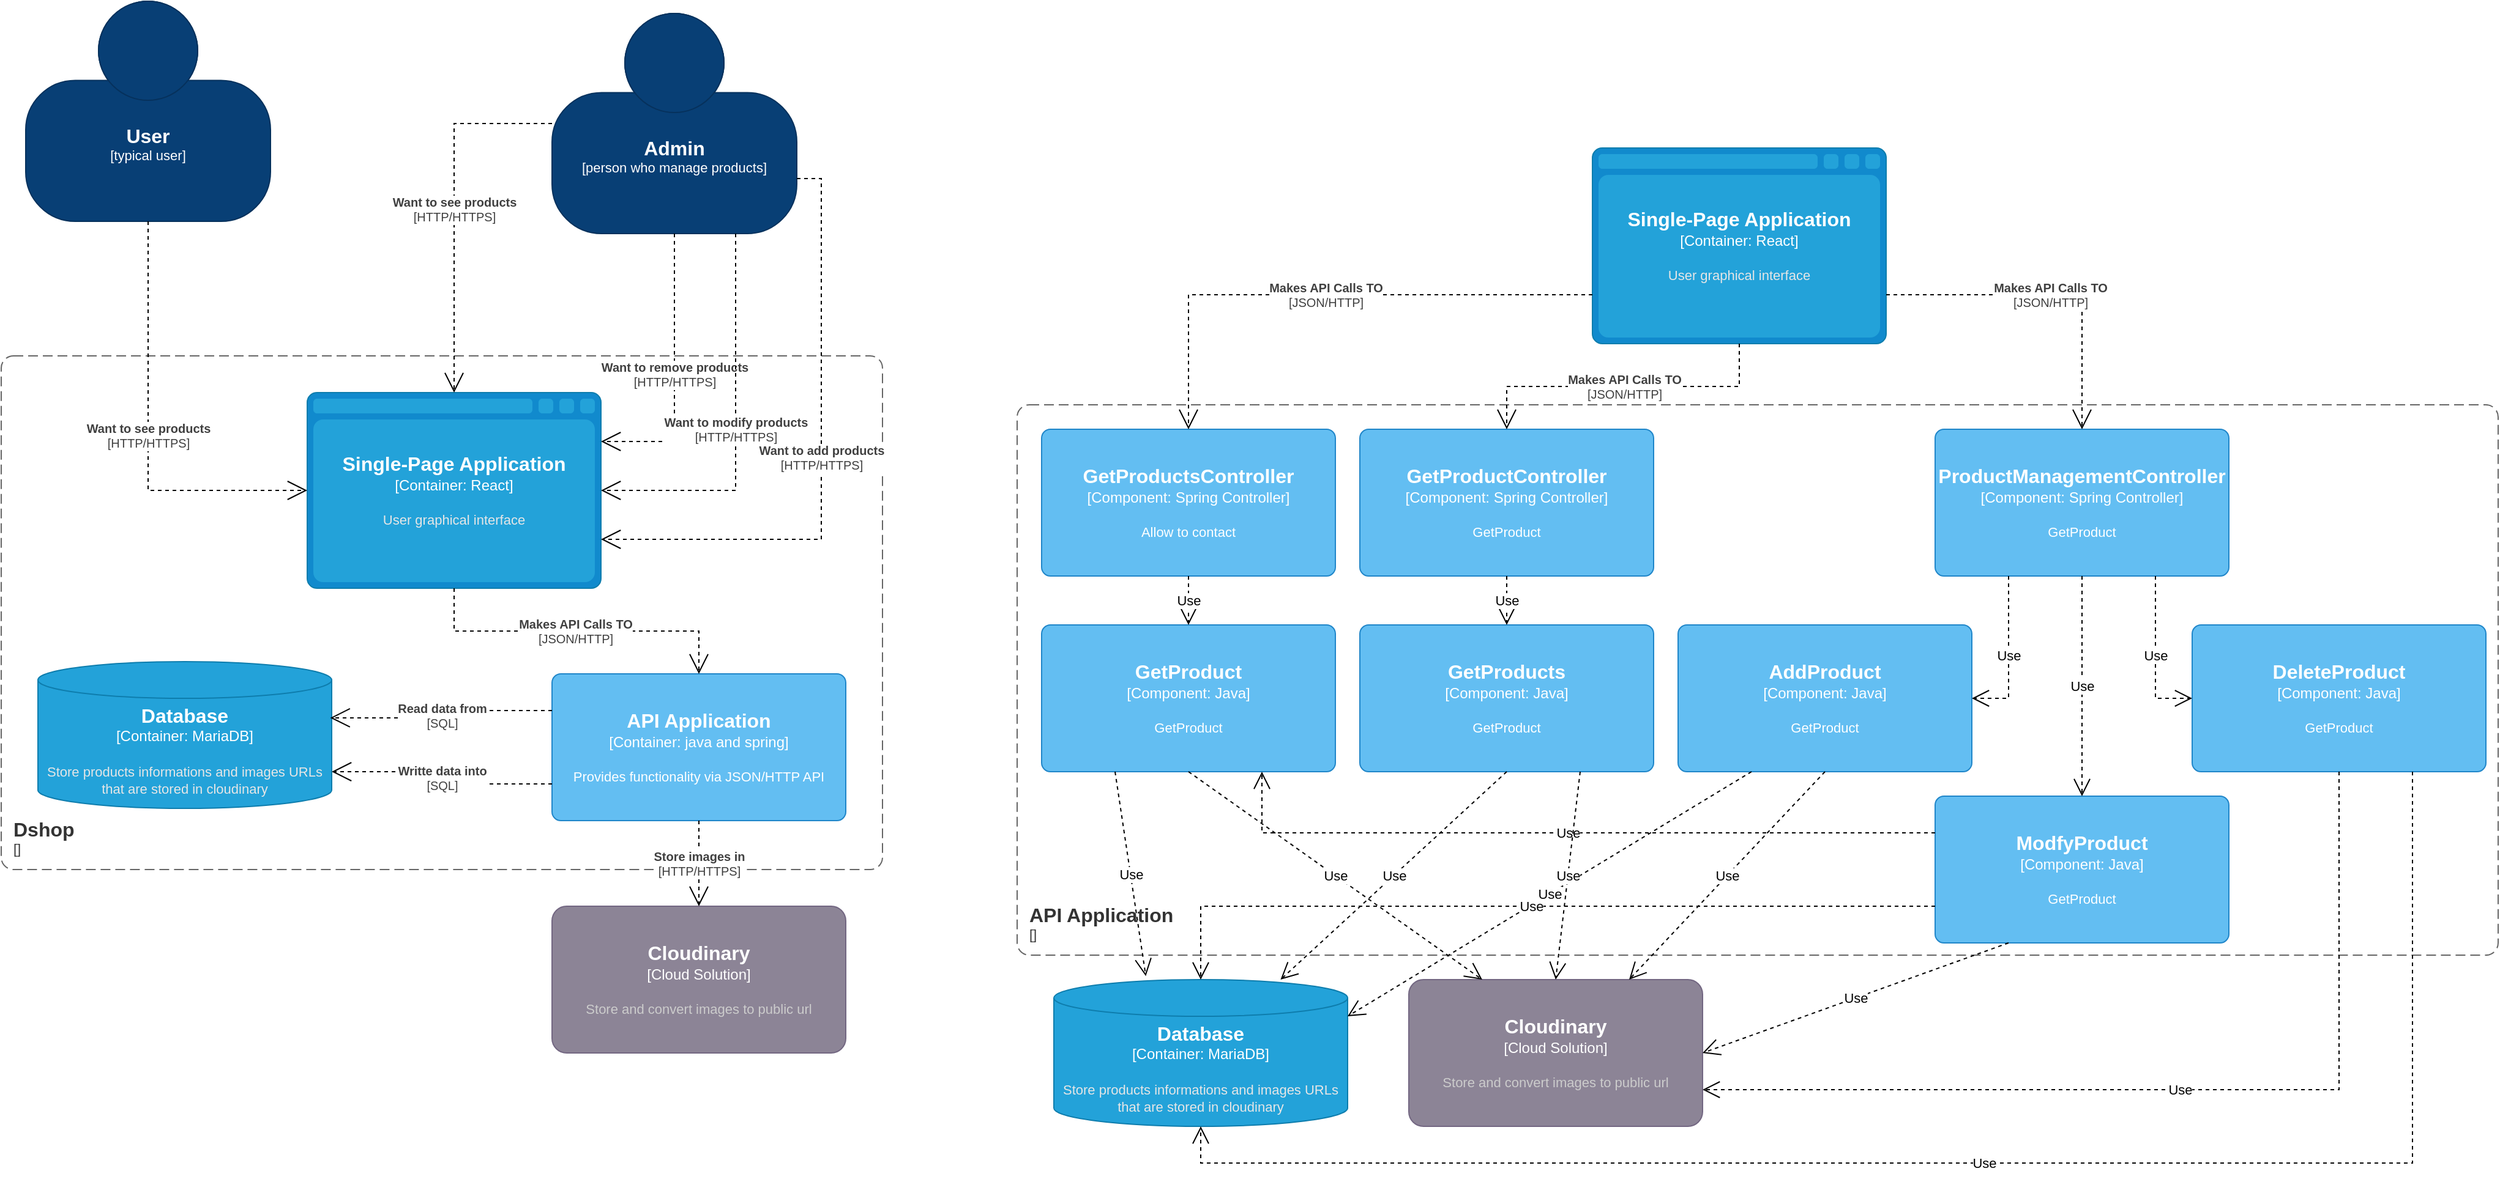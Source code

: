 <mxfile version="22.1.11" type="device">
  <diagram name="Page-1" id="a4iMToXl9gIZ2pb7QJG0">
    <mxGraphModel dx="2160" dy="1155" grid="1" gridSize="10" guides="1" tooltips="1" connect="1" arrows="1" fold="1" page="1" pageScale="1" pageWidth="850" pageHeight="1100" math="0" shadow="0">
      <root>
        <mxCell id="0" />
        <mxCell id="1" parent="0" />
        <object placeholders="1" c4Name="User" c4Type="typical user" c4Description="" label="&lt;font style=&quot;font-size: 16px&quot;&gt;&lt;b&gt;%c4Name%&lt;/b&gt;&lt;/font&gt;&lt;div&gt;[%c4Type%]&lt;/div&gt;&lt;br&gt;&lt;div&gt;&lt;font style=&quot;font-size: 11px&quot;&gt;&lt;font color=&quot;#cccccc&quot;&gt;%c4Description%&lt;/font&gt;&lt;/div&gt;" id="WHJBulGfW9TFrWpFWRWp-1">
          <mxCell style="html=1;fontSize=11;dashed=0;whiteSpace=wrap;fillColor=#083F75;strokeColor=#06315C;fontColor=#ffffff;shape=mxgraph.c4.person2;align=center;metaEdit=1;points=[[0.5,0,0],[1,0.5,0],[1,0.75,0],[0.75,1,0],[0.5,1,0],[0.25,1,0],[0,0.75,0],[0,0.5,0]];resizable=0;" parent="1" vertex="1">
            <mxGeometry x="50" y="20" width="200" height="180" as="geometry" />
          </mxCell>
        </object>
        <object placeholders="1" c4Name="Admin" c4Type="person who manage products" c4Description="" label="&lt;font style=&quot;font-size: 16px&quot;&gt;&lt;b&gt;%c4Name%&lt;/b&gt;&lt;/font&gt;&lt;div&gt;[%c4Type%]&lt;/div&gt;&lt;br&gt;&lt;div&gt;&lt;font style=&quot;font-size: 11px&quot;&gt;&lt;font color=&quot;#cccccc&quot;&gt;%c4Description%&lt;/font&gt;&lt;/div&gt;" id="WHJBulGfW9TFrWpFWRWp-2">
          <mxCell style="html=1;fontSize=11;dashed=0;whiteSpace=wrap;fillColor=#083F75;strokeColor=#06315C;fontColor=#ffffff;shape=mxgraph.c4.person2;align=center;metaEdit=1;points=[[0.5,0,0],[1,0.5,0],[1,0.75,0],[0.75,1,0],[0.5,1,0],[0.25,1,0],[0,0.75,0],[0,0.5,0]];resizable=0;" parent="1" vertex="1">
            <mxGeometry x="480" y="30" width="200" height="180" as="geometry" />
          </mxCell>
        </object>
        <object placeholders="1" c4Type="Database" c4Container="Container" c4Technology="MariaDB" c4Description="Store products informations and images URLs that are stored in cloudinary" label="&lt;font style=&quot;font-size: 16px&quot;&gt;&lt;b&gt;%c4Type%&lt;/b&gt;&lt;/font&gt;&lt;div&gt;[%c4Container%:&amp;nbsp;%c4Technology%]&lt;/div&gt;&lt;br&gt;&lt;div&gt;&lt;font style=&quot;font-size: 11px&quot;&gt;&lt;font color=&quot;#E6E6E6&quot;&gt;%c4Description%&lt;/font&gt;&lt;/div&gt;" id="WHJBulGfW9TFrWpFWRWp-3">
          <mxCell style="shape=cylinder3;size=15;whiteSpace=wrap;html=1;boundedLbl=1;rounded=0;labelBackgroundColor=none;fillColor=#23A2D9;fontSize=12;fontColor=#ffffff;align=center;strokeColor=#0E7DAD;metaEdit=1;points=[[0.5,0,0],[1,0.25,0],[1,0.5,0],[1,0.75,0],[0.5,1,0],[0,0.75,0],[0,0.5,0],[0,0.25,0]];resizable=0;" parent="1" vertex="1">
            <mxGeometry x="60" y="560" width="240" height="120" as="geometry" />
          </mxCell>
        </object>
        <object placeholders="1" c4Name="Dshop" c4Type="" c4Application="" label="&lt;font style=&quot;font-size: 16px&quot;&gt;&lt;b&gt;&lt;div style=&quot;text-align: left&quot;&gt;%c4Name%&lt;/div&gt;&lt;/b&gt;&lt;/font&gt;&lt;div style=&quot;text-align: left&quot;&gt;[%c4Application%]&lt;/div&gt;" id="WHJBulGfW9TFrWpFWRWp-5">
          <mxCell style="rounded=1;fontSize=11;whiteSpace=wrap;html=1;dashed=1;arcSize=20;fillColor=none;strokeColor=#666666;fontColor=#333333;labelBackgroundColor=none;align=left;verticalAlign=bottom;labelBorderColor=none;spacingTop=0;spacing=10;dashPattern=8 4;metaEdit=1;rotatable=0;perimeter=rectanglePerimeter;noLabel=0;labelPadding=0;allowArrows=0;connectable=0;expand=0;recursiveResize=0;editable=1;pointerEvents=0;absoluteArcSize=1;points=[[0.25,0,0],[0.5,0,0],[0.75,0,0],[1,0.25,0],[1,0.5,0],[1,0.75,0],[0.75,1,0],[0.5,1,0],[0.25,1,0],[0,0.75,0],[0,0.5,0],[0,0.25,0]];" parent="1" vertex="1">
            <mxGeometry x="30" y="310" width="720" height="420" as="geometry" />
          </mxCell>
        </object>
        <object placeholders="1" c4Type="Single-Page Application" c4Container="Container" c4Technology="React" c4Description="User graphical interface" label="&lt;font style=&quot;font-size: 16px&quot;&gt;&lt;b&gt;%c4Type%&lt;/b&gt;&lt;/font&gt;&lt;div&gt;[%c4Container%:&amp;nbsp;%c4Technology%]&lt;/div&gt;&lt;br&gt;&lt;div&gt;&lt;font style=&quot;font-size: 11px&quot;&gt;&lt;font color=&quot;#E6E6E6&quot;&gt;%c4Description%&lt;/font&gt;&lt;/div&gt;" id="WHJBulGfW9TFrWpFWRWp-6">
          <mxCell style="shape=mxgraph.c4.webBrowserContainer2;whiteSpace=wrap;html=1;boundedLbl=1;rounded=0;labelBackgroundColor=none;strokeColor=#118ACD;fillColor=#23A2D9;strokeColor=#118ACD;strokeColor2=#0E7DAD;fontSize=12;fontColor=#ffffff;align=center;metaEdit=1;points=[[0.5,0,0],[1,0.25,0],[1,0.5,0],[1,0.75,0],[0.5,1,0],[0,0.75,0],[0,0.5,0],[0,0.25,0]];resizable=0;" parent="1" vertex="1">
            <mxGeometry x="280" y="340" width="240" height="160" as="geometry" />
          </mxCell>
        </object>
        <object placeholders="1" c4Name="Cloudinary" c4Type="Cloud Solution" c4Description="Store and convert images to public url" label="&lt;font style=&quot;font-size: 16px&quot;&gt;&lt;b&gt;%c4Name%&lt;/b&gt;&lt;/font&gt;&lt;div&gt;[%c4Type%]&lt;/div&gt;&lt;br&gt;&lt;div&gt;&lt;font style=&quot;font-size: 11px&quot;&gt;&lt;font color=&quot;#cccccc&quot;&gt;%c4Description%&lt;/font&gt;&lt;/div&gt;" id="WHJBulGfW9TFrWpFWRWp-8">
          <mxCell style="rounded=1;whiteSpace=wrap;html=1;labelBackgroundColor=none;fillColor=#8C8496;fontColor=#ffffff;align=center;arcSize=10;strokeColor=#736782;metaEdit=1;resizable=0;points=[[0.25,0,0],[0.5,0,0],[0.75,0,0],[1,0.25,0],[1,0.5,0],[1,0.75,0],[0.75,1,0],[0.5,1,0],[0.25,1,0],[0,0.75,0],[0,0.5,0],[0,0.25,0]];" parent="1" vertex="1">
            <mxGeometry x="480" y="760" width="240" height="120" as="geometry" />
          </mxCell>
        </object>
        <object placeholders="1" c4Name="API Application" c4Type="Container" c4Technology="java and spring" c4Description="Provides functionality via JSON/HTTP API" label="&lt;font style=&quot;font-size: 16px&quot;&gt;&lt;b&gt;%c4Name%&lt;/b&gt;&lt;/font&gt;&lt;div&gt;[%c4Type%: %c4Technology%]&lt;/div&gt;&lt;br&gt;&lt;div&gt;&lt;font style=&quot;font-size: 11px&quot;&gt;%c4Description%&lt;/font&gt;&lt;/div&gt;" id="WHJBulGfW9TFrWpFWRWp-11">
          <mxCell style="rounded=1;whiteSpace=wrap;html=1;labelBackgroundColor=none;fillColor=#63BEF2;fontColor=#ffffff;align=center;arcSize=6;strokeColor=#2086C9;metaEdit=1;resizable=0;points=[[0.25,0,0],[0.5,0,0],[0.75,0,0],[1,0.25,0],[1,0.5,0],[1,0.75,0],[0.75,1,0],[0.5,1,0],[0.25,1,0],[0,0.75,0],[0,0.5,0],[0,0.25,0]];" parent="1" vertex="1">
            <mxGeometry x="480" y="570" width="240" height="120" as="geometry" />
          </mxCell>
        </object>
        <object placeholders="1" c4Type="Relationship" c4Technology="JSON/HTTP" c4Description="Makes API Calls TO" label="&lt;div style=&quot;text-align: left&quot;&gt;&lt;div style=&quot;text-align: center&quot;&gt;&lt;b&gt;%c4Description%&lt;/b&gt;&lt;/div&gt;&lt;div style=&quot;text-align: center&quot;&gt;[%c4Technology%]&lt;/div&gt;&lt;/div&gt;" id="WHJBulGfW9TFrWpFWRWp-12">
          <mxCell style="endArrow=open;html=1;fontSize=10;fontColor=#404040;strokeWidth=1;endFill=1;strokeColor=#000000;elbow=vertical;metaEdit=1;endSize=14;startSize=14;jumpStyle=arc;jumpSize=16;rounded=0;edgeStyle=orthogonalEdgeStyle;entryX=0.5;entryY=0;entryDx=0;entryDy=0;entryPerimeter=0;exitX=0.5;exitY=1;exitDx=0;exitDy=0;exitPerimeter=0;dashed=1;" parent="1" source="WHJBulGfW9TFrWpFWRWp-6" target="WHJBulGfW9TFrWpFWRWp-11" edge="1">
            <mxGeometry x="-0.009" width="240" relative="1" as="geometry">
              <mxPoint x="400" y="480" as="sourcePoint" />
              <mxPoint x="640" y="450" as="targetPoint" />
              <mxPoint as="offset" />
            </mxGeometry>
          </mxCell>
        </object>
        <object placeholders="1" c4Type="Relationship" c4Technology="SQL" c4Description="Read data from" label="&lt;div style=&quot;text-align: left&quot;&gt;&lt;div style=&quot;text-align: center&quot;&gt;&lt;b&gt;%c4Description%&lt;/b&gt;&lt;/div&gt;&lt;div style=&quot;text-align: center&quot;&gt;[%c4Technology%]&lt;/div&gt;&lt;/div&gt;" id="WHJBulGfW9TFrWpFWRWp-16">
          <mxCell style="endArrow=open;html=1;fontSize=10;fontColor=#404040;strokeWidth=1;endFill=1;strokeColor=#000000;elbow=vertical;metaEdit=1;endSize=14;startSize=14;jumpStyle=arc;jumpSize=16;rounded=0;edgeStyle=orthogonalEdgeStyle;exitX=0;exitY=0.25;exitDx=0;exitDy=0;exitPerimeter=0;entryX=0.995;entryY=0.383;entryDx=0;entryDy=0;entryPerimeter=0;dashed=1;" parent="1" source="WHJBulGfW9TFrWpFWRWp-11" target="WHJBulGfW9TFrWpFWRWp-3" edge="1">
            <mxGeometry width="240" relative="1" as="geometry">
              <mxPoint x="350" y="460" as="sourcePoint" />
              <mxPoint x="590" y="460" as="targetPoint" />
            </mxGeometry>
          </mxCell>
        </object>
        <object placeholders="1" c4Type="Relationship" c4Technology="SQL" c4Description="Writte data into" label="&lt;div style=&quot;text-align: left&quot;&gt;&lt;div style=&quot;text-align: center&quot;&gt;&lt;b&gt;%c4Description%&lt;/b&gt;&lt;/div&gt;&lt;div style=&quot;text-align: center&quot;&gt;[%c4Technology%]&lt;/div&gt;&lt;/div&gt;" id="WHJBulGfW9TFrWpFWRWp-17">
          <mxCell style="endArrow=open;html=1;fontSize=10;fontColor=#404040;strokeWidth=1;endFill=1;strokeColor=#000000;elbow=vertical;metaEdit=1;endSize=14;startSize=14;jumpStyle=arc;jumpSize=16;rounded=0;edgeStyle=orthogonalEdgeStyle;exitX=0;exitY=0.75;exitDx=0;exitDy=0;exitPerimeter=0;entryX=1;entryY=0.75;entryDx=0;entryDy=0;entryPerimeter=0;dashed=1;" parent="1" source="WHJBulGfW9TFrWpFWRWp-11" target="WHJBulGfW9TFrWpFWRWp-3" edge="1">
            <mxGeometry width="240" relative="1" as="geometry">
              <mxPoint x="492" y="630" as="sourcePoint" />
              <mxPoint x="259" y="626" as="targetPoint" />
            </mxGeometry>
          </mxCell>
        </object>
        <object placeholders="1" c4Type="Relationship" c4Technology="HTTP/HTTPS" c4Description="Want to see products" label="&lt;div style=&quot;text-align: left&quot;&gt;&lt;div style=&quot;text-align: center&quot;&gt;&lt;b&gt;%c4Description%&lt;/b&gt;&lt;/div&gt;&lt;div style=&quot;text-align: center&quot;&gt;[%c4Technology%]&lt;/div&gt;&lt;/div&gt;" id="WHJBulGfW9TFrWpFWRWp-18">
          <mxCell style="endArrow=open;html=1;fontSize=10;fontColor=#404040;strokeWidth=1;endFill=1;strokeColor=#000000;elbow=vertical;metaEdit=1;endSize=14;startSize=14;jumpStyle=arc;jumpSize=16;rounded=0;edgeStyle=orthogonalEdgeStyle;exitX=0.5;exitY=1;exitDx=0;exitDy=0;exitPerimeter=0;entryX=0;entryY=0.5;entryDx=0;entryDy=0;entryPerimeter=0;dashed=1;" parent="1" source="WHJBulGfW9TFrWpFWRWp-1" target="WHJBulGfW9TFrWpFWRWp-6" edge="1">
            <mxGeometry width="240" relative="1" as="geometry">
              <mxPoint x="220.0" y="200" as="sourcePoint" />
              <mxPoint x="550" y="390" as="targetPoint" />
            </mxGeometry>
          </mxCell>
        </object>
        <object placeholders="1" c4Type="Relationship" c4Technology="HTTP/HTTPS" c4Description="Want to see products" label="&lt;div style=&quot;text-align: left&quot;&gt;&lt;div style=&quot;text-align: center&quot;&gt;&lt;b&gt;%c4Description%&lt;/b&gt;&lt;/div&gt;&lt;div style=&quot;text-align: center&quot;&gt;[%c4Technology%]&lt;/div&gt;&lt;/div&gt;" id="WHJBulGfW9TFrWpFWRWp-19">
          <mxCell style="endArrow=open;html=1;fontSize=10;fontColor=#404040;strokeWidth=1;endFill=1;strokeColor=#000000;elbow=vertical;metaEdit=1;endSize=14;startSize=14;jumpStyle=arc;jumpSize=16;rounded=0;edgeStyle=orthogonalEdgeStyle;exitX=0;exitY=0.5;exitDx=0;exitDy=0;exitPerimeter=0;entryX=0.5;entryY=0;entryDx=0;entryDy=0;entryPerimeter=0;dashed=1;" parent="1" source="WHJBulGfW9TFrWpFWRWp-2" target="WHJBulGfW9TFrWpFWRWp-6" edge="1">
            <mxGeometry width="240" relative="1" as="geometry">
              <mxPoint x="380.04" y="180" as="sourcePoint" />
              <mxPoint x="330" y="270" as="targetPoint" />
              <Array as="points">
                <mxPoint x="400" y="120" />
              </Array>
            </mxGeometry>
          </mxCell>
        </object>
        <object placeholders="1" c4Type="Relationship" c4Technology="HTTP/HTTPS" c4Description="Want to add products" label="&lt;div style=&quot;text-align: left&quot;&gt;&lt;div style=&quot;text-align: center&quot;&gt;&lt;b&gt;%c4Description%&lt;/b&gt;&lt;/div&gt;&lt;div style=&quot;text-align: center&quot;&gt;[%c4Technology%]&lt;/div&gt;&lt;/div&gt;" id="WHJBulGfW9TFrWpFWRWp-20">
          <mxCell style="endArrow=open;html=1;fontSize=10;fontColor=#404040;strokeWidth=1;endFill=1;strokeColor=#000000;elbow=vertical;metaEdit=1;endSize=14;startSize=14;jumpStyle=arc;jumpSize=16;rounded=0;edgeStyle=orthogonalEdgeStyle;exitX=1;exitY=0.75;exitDx=0;exitDy=0;exitPerimeter=0;entryX=1;entryY=0.75;entryDx=0;entryDy=0;entryPerimeter=0;dashed=1;" parent="1" source="WHJBulGfW9TFrWpFWRWp-2" target="WHJBulGfW9TFrWpFWRWp-6" edge="1">
            <mxGeometry width="240" relative="1" as="geometry">
              <mxPoint x="390" y="210" as="sourcePoint" />
              <mxPoint x="260" y="350" as="targetPoint" />
              <Array as="points">
                <mxPoint x="700" y="165" />
                <mxPoint x="700" y="460" />
              </Array>
            </mxGeometry>
          </mxCell>
        </object>
        <object placeholders="1" c4Type="Relationship" c4Technology="HTTP/HTTPS" c4Description="Want to remove products" label="&lt;div style=&quot;text-align: left&quot;&gt;&lt;div style=&quot;text-align: center&quot;&gt;&lt;b&gt;%c4Description%&lt;/b&gt;&lt;/div&gt;&lt;div style=&quot;text-align: center&quot;&gt;[%c4Technology%]&lt;/div&gt;&lt;/div&gt;" id="WHJBulGfW9TFrWpFWRWp-21">
          <mxCell style="endArrow=open;html=1;fontSize=10;fontColor=#404040;strokeWidth=1;endFill=1;strokeColor=#000000;elbow=vertical;metaEdit=1;endSize=14;startSize=14;jumpStyle=arc;jumpSize=16;rounded=0;edgeStyle=orthogonalEdgeStyle;exitX=0.5;exitY=1;exitDx=0;exitDy=0;exitPerimeter=0;entryX=1;entryY=0.25;entryDx=0;entryDy=0;entryPerimeter=0;dashed=1;" parent="1" source="WHJBulGfW9TFrWpFWRWp-2" target="WHJBulGfW9TFrWpFWRWp-6" edge="1">
            <mxGeometry width="240" relative="1" as="geometry">
              <mxPoint x="620" y="200" as="sourcePoint" />
              <mxPoint x="570" y="400" as="targetPoint" />
              <Array as="points">
                <mxPoint x="580" y="380" />
              </Array>
            </mxGeometry>
          </mxCell>
        </object>
        <object placeholders="1" c4Type="Relationship" c4Technology="HTTP/HTTPS" c4Description="Want to modify products" label="&lt;div style=&quot;text-align: left&quot;&gt;&lt;div style=&quot;text-align: center&quot;&gt;&lt;b&gt;%c4Description%&lt;/b&gt;&lt;/div&gt;&lt;div style=&quot;text-align: center&quot;&gt;[%c4Technology%]&lt;/div&gt;&lt;/div&gt;" id="WHJBulGfW9TFrWpFWRWp-22">
          <mxCell style="endArrow=open;html=1;fontSize=10;fontColor=#404040;strokeWidth=1;endFill=1;strokeColor=#000000;elbow=vertical;metaEdit=1;endSize=14;startSize=14;jumpStyle=arc;jumpSize=16;rounded=0;edgeStyle=orthogonalEdgeStyle;entryX=1;entryY=0.5;entryDx=0;entryDy=0;entryPerimeter=0;exitX=0.75;exitY=1;exitDx=0;exitDy=0;exitPerimeter=0;dashed=1;" parent="1" source="WHJBulGfW9TFrWpFWRWp-2" target="WHJBulGfW9TFrWpFWRWp-6" edge="1">
            <mxGeometry width="240" relative="1" as="geometry">
              <mxPoint x="550" y="150" as="sourcePoint" />
              <mxPoint x="370" y="395" as="targetPoint" />
              <Array as="points">
                <mxPoint x="630" y="420" />
              </Array>
            </mxGeometry>
          </mxCell>
        </object>
        <object placeholders="1" c4Type="Relationship" c4Technology="HTTP/HTTPS" c4Description="Store images in" label="&lt;div style=&quot;text-align: left&quot;&gt;&lt;div style=&quot;text-align: center&quot;&gt;&lt;b&gt;%c4Description%&lt;/b&gt;&lt;/div&gt;&lt;div style=&quot;text-align: center&quot;&gt;[%c4Technology%]&lt;/div&gt;&lt;/div&gt;" id="WHJBulGfW9TFrWpFWRWp-25">
          <mxCell style="endArrow=open;html=1;fontSize=10;fontColor=#404040;strokeWidth=1;endFill=1;strokeColor=#000000;elbow=vertical;metaEdit=1;endSize=14;startSize=14;jumpStyle=arc;jumpSize=16;rounded=0;edgeStyle=orthogonalEdgeStyle;entryX=0.5;entryY=0;entryDx=0;entryDy=0;entryPerimeter=0;exitX=0.5;exitY=1;exitDx=0;exitDy=0;exitPerimeter=0;dashed=1;" parent="1" source="WHJBulGfW9TFrWpFWRWp-11" target="WHJBulGfW9TFrWpFWRWp-8" edge="1">
            <mxGeometry width="240" relative="1" as="geometry">
              <mxPoint x="510" y="600" as="sourcePoint" />
              <mxPoint x="750" y="600" as="targetPoint" />
              <Array as="points">
                <mxPoint x="600" y="730" />
                <mxPoint x="600" y="730" />
              </Array>
            </mxGeometry>
          </mxCell>
        </object>
        <object placeholders="1" c4Name="API Application" c4Type="" c4Application="" label="&lt;font style=&quot;font-size: 16px&quot;&gt;&lt;b&gt;&lt;div style=&quot;text-align: left&quot;&gt;%c4Name%&lt;/div&gt;&lt;/b&gt;&lt;/font&gt;&lt;div style=&quot;text-align: left&quot;&gt;[%c4Application%]&lt;/div&gt;" id="WHJBulGfW9TFrWpFWRWp-28">
          <mxCell style="rounded=1;fontSize=11;whiteSpace=wrap;html=1;dashed=1;arcSize=20;fillColor=none;strokeColor=#666666;fontColor=#333333;labelBackgroundColor=none;align=left;verticalAlign=bottom;labelBorderColor=none;spacingTop=0;spacing=10;dashPattern=8 4;metaEdit=1;rotatable=0;perimeter=rectanglePerimeter;noLabel=0;labelPadding=0;allowArrows=0;connectable=0;expand=0;recursiveResize=0;editable=1;pointerEvents=0;absoluteArcSize=1;points=[[0.25,0,0],[0.5,0,0],[0.75,0,0],[1,0.25,0],[1,0.5,0],[1,0.75,0],[0.75,1,0],[0.5,1,0],[0.25,1,0],[0,0.75,0],[0,0.5,0],[0,0.25,0]];" parent="1" vertex="1">
            <mxGeometry x="860" y="350" width="1210" height="450" as="geometry" />
          </mxCell>
        </object>
        <object placeholders="1" c4Type="Single-Page Application" c4Container="Container" c4Technology="React" c4Description="User graphical interface" label="&lt;font style=&quot;font-size: 16px&quot;&gt;&lt;b&gt;%c4Type%&lt;/b&gt;&lt;/font&gt;&lt;div&gt;[%c4Container%:&amp;nbsp;%c4Technology%]&lt;/div&gt;&lt;br&gt;&lt;div&gt;&lt;font style=&quot;font-size: 11px&quot;&gt;&lt;font color=&quot;#E6E6E6&quot;&gt;%c4Description%&lt;/font&gt;&lt;/div&gt;" id="WHJBulGfW9TFrWpFWRWp-29">
          <mxCell style="shape=mxgraph.c4.webBrowserContainer2;whiteSpace=wrap;html=1;boundedLbl=1;rounded=0;labelBackgroundColor=none;strokeColor=#118ACD;fillColor=#23A2D9;strokeColor=#118ACD;strokeColor2=#0E7DAD;fontSize=12;fontColor=#ffffff;align=center;metaEdit=1;points=[[0.5,0,0],[1,0.25,0],[1,0.5,0],[1,0.75,0],[0.5,1,0],[0,0.75,0],[0,0.5,0],[0,0.25,0]];resizable=0;" parent="1" vertex="1">
            <mxGeometry x="1330" y="140" width="240" height="160" as="geometry" />
          </mxCell>
        </object>
        <object placeholders="1" c4Name="GetProductsController" c4Type="Component" c4Technology="Spring Controller" c4Description="Allow to contact " label="&lt;font style=&quot;font-size: 16px&quot;&gt;&lt;b&gt;%c4Name%&lt;/b&gt;&lt;/font&gt;&lt;div&gt;[%c4Type%: %c4Technology%]&lt;/div&gt;&lt;br&gt;&lt;div&gt;&lt;font style=&quot;font-size: 11px&quot;&gt;%c4Description%&lt;/font&gt;&lt;/div&gt;" id="WHJBulGfW9TFrWpFWRWp-30">
          <mxCell style="rounded=1;whiteSpace=wrap;html=1;labelBackgroundColor=none;fillColor=#63BEF2;fontColor=#ffffff;align=center;arcSize=6;strokeColor=#2086C9;metaEdit=1;resizable=0;points=[[0.25,0,0],[0.5,0,0],[0.75,0,0],[1,0.25,0],[1,0.5,0],[1,0.75,0],[0.75,1,0],[0.5,1,0],[0.25,1,0],[0,0.75,0],[0,0.5,0],[0,0.25,0]];" parent="1" vertex="1">
            <mxGeometry x="880" y="370" width="240" height="120" as="geometry" />
          </mxCell>
        </object>
        <object placeholders="1" c4Name="GetProductController" c4Type="Component" c4Technology="Spring Controller" c4Description="GetProduct" label="&lt;font style=&quot;font-size: 16px&quot;&gt;&lt;b&gt;%c4Name%&lt;/b&gt;&lt;/font&gt;&lt;div&gt;[%c4Type%: %c4Technology%]&lt;/div&gt;&lt;br&gt;&lt;div&gt;&lt;font style=&quot;font-size: 11px&quot;&gt;%c4Description%&lt;/font&gt;&lt;/div&gt;" id="WHJBulGfW9TFrWpFWRWp-32">
          <mxCell style="rounded=1;whiteSpace=wrap;html=1;labelBackgroundColor=none;fillColor=#63BEF2;fontColor=#ffffff;align=center;arcSize=6;strokeColor=#2086C9;metaEdit=1;resizable=0;points=[[0.25,0,0],[0.5,0,0],[0.75,0,0],[1,0.25,0],[1,0.5,0],[1,0.75,0],[0.75,1,0],[0.5,1,0],[0.25,1,0],[0,0.75,0],[0,0.5,0],[0,0.25,0]];" parent="1" vertex="1">
            <mxGeometry x="1140" y="370" width="240" height="120" as="geometry" />
          </mxCell>
        </object>
        <object placeholders="1" c4Name="ProductManagementController" c4Type="Component" c4Technology="Spring Controller" c4Description="GetProduct" label="&lt;font style=&quot;font-size: 16px&quot;&gt;&lt;b&gt;%c4Name%&lt;/b&gt;&lt;/font&gt;&lt;div&gt;[%c4Type%: %c4Technology%]&lt;/div&gt;&lt;br&gt;&lt;div&gt;&lt;font style=&quot;font-size: 11px&quot;&gt;%c4Description%&lt;/font&gt;&lt;/div&gt;" id="WHJBulGfW9TFrWpFWRWp-33">
          <mxCell style="rounded=1;whiteSpace=wrap;html=1;labelBackgroundColor=none;fillColor=#63BEF2;fontColor=#ffffff;align=center;arcSize=6;strokeColor=#2086C9;metaEdit=1;resizable=0;points=[[0.25,0,0],[0.5,0,0],[0.75,0,0],[1,0.25,0],[1,0.5,0],[1,0.75,0],[0.75,1,0],[0.5,1,0],[0.25,1,0],[0,0.75,0],[0,0.5,0],[0,0.25,0]];" parent="1" vertex="1">
            <mxGeometry x="1610" y="370" width="240" height="120" as="geometry" />
          </mxCell>
        </object>
        <object placeholders="1" c4Type="Database" c4Container="Container" c4Technology="MariaDB" c4Description="Store products informations and images URLs that are stored in cloudinary" label="&lt;font style=&quot;font-size: 16px&quot;&gt;&lt;b&gt;%c4Type%&lt;/b&gt;&lt;/font&gt;&lt;div&gt;[%c4Container%:&amp;nbsp;%c4Technology%]&lt;/div&gt;&lt;br&gt;&lt;div&gt;&lt;font style=&quot;font-size: 11px&quot;&gt;&lt;font color=&quot;#E6E6E6&quot;&gt;%c4Description%&lt;/font&gt;&lt;/div&gt;" id="WHJBulGfW9TFrWpFWRWp-36">
          <mxCell style="shape=cylinder3;size=15;whiteSpace=wrap;html=1;boundedLbl=1;rounded=0;labelBackgroundColor=none;fillColor=#23A2D9;fontSize=12;fontColor=#ffffff;align=center;strokeColor=#0E7DAD;metaEdit=1;points=[[0.5,0,0],[1,0.25,0],[1,0.5,0],[1,0.75,0],[0.5,1,0],[0,0.75,0],[0,0.5,0],[0,0.25,0]];resizable=0;" parent="1" vertex="1">
            <mxGeometry x="890" y="820" width="240" height="120" as="geometry" />
          </mxCell>
        </object>
        <object placeholders="1" c4Name="Cloudinary" c4Type="Cloud Solution" c4Description="Store and convert images to public url" label="&lt;font style=&quot;font-size: 16px&quot;&gt;&lt;b&gt;%c4Name%&lt;/b&gt;&lt;/font&gt;&lt;div&gt;[%c4Type%]&lt;/div&gt;&lt;br&gt;&lt;div&gt;&lt;font style=&quot;font-size: 11px&quot;&gt;&lt;font color=&quot;#cccccc&quot;&gt;%c4Description%&lt;/font&gt;&lt;/div&gt;" id="WHJBulGfW9TFrWpFWRWp-37">
          <mxCell style="rounded=1;whiteSpace=wrap;html=1;labelBackgroundColor=none;fillColor=#8C8496;fontColor=#ffffff;align=center;arcSize=10;strokeColor=#736782;metaEdit=1;resizable=0;points=[[0.25,0,0],[0.5,0,0],[0.75,0,0],[1,0.25,0],[1,0.5,0],[1,0.75,0],[0.75,1,0],[0.5,1,0],[0.25,1,0],[0,0.75,0],[0,0.5,0],[0,0.25,0]];" parent="1" vertex="1">
            <mxGeometry x="1180" y="820" width="240" height="120" as="geometry" />
          </mxCell>
        </object>
        <object placeholders="1" c4Name="AddProduct" c4Type="Component" c4Technology="Java" c4Description="GetProduct" label="&lt;font style=&quot;font-size: 16px&quot;&gt;&lt;b&gt;%c4Name%&lt;/b&gt;&lt;/font&gt;&lt;div&gt;[%c4Type%: %c4Technology%]&lt;/div&gt;&lt;br&gt;&lt;div&gt;&lt;font style=&quot;font-size: 11px&quot;&gt;%c4Description%&lt;/font&gt;&lt;/div&gt;" id="WHJBulGfW9TFrWpFWRWp-38">
          <mxCell style="rounded=1;whiteSpace=wrap;html=1;labelBackgroundColor=none;fillColor=#63BEF2;fontColor=#ffffff;align=center;arcSize=6;strokeColor=#2086C9;metaEdit=1;resizable=0;points=[[0.25,0,0],[0.5,0,0],[0.75,0,0],[1,0.25,0],[1,0.5,0],[1,0.75,0],[0.75,1,0],[0.5,1,0],[0.25,1,0],[0,0.75,0],[0,0.5,0],[0,0.25,0]];" parent="1" vertex="1">
            <mxGeometry x="1400" y="530" width="240" height="120" as="geometry" />
          </mxCell>
        </object>
        <object placeholders="1" c4Name="ModfyProduct" c4Type="Component" c4Technology="Java" c4Description="GetProduct" label="&lt;font style=&quot;font-size: 16px&quot;&gt;&lt;b&gt;%c4Name%&lt;/b&gt;&lt;/font&gt;&lt;div&gt;[%c4Type%: %c4Technology%]&lt;/div&gt;&lt;br&gt;&lt;div&gt;&lt;font style=&quot;font-size: 11px&quot;&gt;%c4Description%&lt;/font&gt;&lt;/div&gt;" id="WHJBulGfW9TFrWpFWRWp-39">
          <mxCell style="rounded=1;whiteSpace=wrap;html=1;labelBackgroundColor=none;fillColor=#63BEF2;fontColor=#ffffff;align=center;arcSize=6;strokeColor=#2086C9;metaEdit=1;resizable=0;points=[[0.25,0,0],[0.5,0,0],[0.75,0,0],[1,0.25,0],[1,0.5,0],[1,0.75,0],[0.75,1,0],[0.5,1,0],[0.25,1,0],[0,0.75,0],[0,0.5,0],[0,0.25,0]];" parent="1" vertex="1">
            <mxGeometry x="1610" y="670" width="240" height="120" as="geometry" />
          </mxCell>
        </object>
        <object placeholders="1" c4Name="DeleteProduct" c4Type="Component" c4Technology="Java" c4Description="GetProduct" label="&lt;font style=&quot;font-size: 16px&quot;&gt;&lt;b&gt;%c4Name%&lt;/b&gt;&lt;/font&gt;&lt;div&gt;[%c4Type%: %c4Technology%]&lt;/div&gt;&lt;br&gt;&lt;div&gt;&lt;font style=&quot;font-size: 11px&quot;&gt;%c4Description%&lt;/font&gt;&lt;/div&gt;" id="WHJBulGfW9TFrWpFWRWp-40">
          <mxCell style="rounded=1;whiteSpace=wrap;html=1;labelBackgroundColor=none;fillColor=#63BEF2;fontColor=#ffffff;align=center;arcSize=6;strokeColor=#2086C9;metaEdit=1;resizable=0;points=[[0.25,0,0],[0.5,0,0],[0.75,0,0],[1,0.25,0],[1,0.5,0],[1,0.75,0],[0.75,1,0],[0.5,1,0],[0.25,1,0],[0,0.75,0],[0,0.5,0],[0,0.25,0]];" parent="1" vertex="1">
            <mxGeometry x="1820" y="530" width="240" height="120" as="geometry" />
          </mxCell>
        </object>
        <mxCell id="WHJBulGfW9TFrWpFWRWp-45" value="Use" style="endArrow=open;endSize=12;dashed=1;html=1;rounded=0;exitX=0.25;exitY=1;exitDx=0;exitDy=0;exitPerimeter=0;entryX=1;entryY=0.5;entryDx=0;entryDy=0;entryPerimeter=0;" parent="1" source="WHJBulGfW9TFrWpFWRWp-33" target="WHJBulGfW9TFrWpFWRWp-38" edge="1">
          <mxGeometry width="160" relative="1" as="geometry">
            <mxPoint x="1440" y="670" as="sourcePoint" />
            <mxPoint x="1630" y="580" as="targetPoint" />
            <Array as="points">
              <mxPoint x="1670" y="590" />
            </Array>
          </mxGeometry>
        </mxCell>
        <mxCell id="WHJBulGfW9TFrWpFWRWp-46" value="Use" style="endArrow=open;endSize=12;dashed=1;html=1;rounded=0;exitX=0.5;exitY=1;exitDx=0;exitDy=0;exitPerimeter=0;entryX=0.5;entryY=0;entryDx=0;entryDy=0;entryPerimeter=0;" parent="1" source="WHJBulGfW9TFrWpFWRWp-33" target="WHJBulGfW9TFrWpFWRWp-39" edge="1">
          <mxGeometry width="160" relative="1" as="geometry">
            <mxPoint x="1670" y="500" as="sourcePoint" />
            <mxPoint x="1640" y="560" as="targetPoint" />
            <Array as="points" />
          </mxGeometry>
        </mxCell>
        <mxCell id="WHJBulGfW9TFrWpFWRWp-47" value="Use" style="endArrow=open;endSize=12;dashed=1;html=1;rounded=0;exitX=0.75;exitY=1;exitDx=0;exitDy=0;exitPerimeter=0;entryX=0;entryY=0.5;entryDx=0;entryDy=0;entryPerimeter=0;" parent="1" source="WHJBulGfW9TFrWpFWRWp-33" target="WHJBulGfW9TFrWpFWRWp-40" edge="1">
          <mxGeometry width="160" relative="1" as="geometry">
            <mxPoint x="1730" y="500" as="sourcePoint" />
            <mxPoint x="1730" y="680" as="targetPoint" />
            <Array as="points">
              <mxPoint x="1790" y="590" />
            </Array>
          </mxGeometry>
        </mxCell>
        <mxCell id="WHJBulGfW9TFrWpFWRWp-49" value="Use" style="endArrow=open;endSize=12;dashed=1;html=1;rounded=0;exitX=0.5;exitY=1;exitDx=0;exitDy=0;exitPerimeter=0;entryX=0.75;entryY=0;entryDx=0;entryDy=0;entryPerimeter=0;" parent="1" source="WHJBulGfW9TFrWpFWRWp-38" target="WHJBulGfW9TFrWpFWRWp-37" edge="1">
          <mxGeometry width="160" relative="1" as="geometry">
            <mxPoint x="1730" y="500" as="sourcePoint" />
            <mxPoint x="1240" y="610" as="targetPoint" />
            <Array as="points" />
          </mxGeometry>
        </mxCell>
        <mxCell id="WHJBulGfW9TFrWpFWRWp-50" value="Use" style="endArrow=open;endSize=12;dashed=1;html=1;rounded=0;exitX=0.25;exitY=1;exitDx=0;exitDy=0;exitPerimeter=0;entryX=1;entryY=0.25;entryDx=0;entryDy=0;entryPerimeter=0;" parent="1" source="WHJBulGfW9TFrWpFWRWp-38" target="WHJBulGfW9TFrWpFWRWp-36" edge="1">
          <mxGeometry width="160" relative="1" as="geometry">
            <mxPoint x="1520" y="650" as="sourcePoint" />
            <mxPoint x="1310" y="830" as="targetPoint" />
            <Array as="points" />
          </mxGeometry>
        </mxCell>
        <mxCell id="WHJBulGfW9TFrWpFWRWp-52" value="Use" style="endArrow=open;endSize=12;dashed=1;html=1;rounded=0;exitX=0.25;exitY=1;exitDx=0;exitDy=0;exitPerimeter=0;entryX=1;entryY=0.5;entryDx=0;entryDy=0;entryPerimeter=0;" parent="1" source="WHJBulGfW9TFrWpFWRWp-39" target="WHJBulGfW9TFrWpFWRWp-37" edge="1">
          <mxGeometry width="160" relative="1" as="geometry">
            <mxPoint x="1710" y="720" as="sourcePoint" />
            <mxPoint x="1710" y="900" as="targetPoint" />
            <Array as="points" />
          </mxGeometry>
        </mxCell>
        <mxCell id="WHJBulGfW9TFrWpFWRWp-53" value="Use" style="endArrow=open;endSize=12;dashed=1;html=1;rounded=0;exitX=0;exitY=0.75;exitDx=0;exitDy=0;exitPerimeter=0;entryX=0.5;entryY=0;entryDx=0;entryDy=0;entryPerimeter=0;" parent="1" source="WHJBulGfW9TFrWpFWRWp-39" target="WHJBulGfW9TFrWpFWRWp-36" edge="1">
          <mxGeometry width="160" relative="1" as="geometry">
            <mxPoint x="1670" y="800" as="sourcePoint" />
            <mxPoint x="1180" y="760" as="targetPoint" />
            <Array as="points">
              <mxPoint x="1010" y="760" />
            </Array>
          </mxGeometry>
        </mxCell>
        <object placeholders="1" c4Name="GetProducts" c4Type="Component" c4Technology="Java" c4Description="GetProduct" label="&lt;font style=&quot;font-size: 16px&quot;&gt;&lt;b&gt;%c4Name%&lt;/b&gt;&lt;/font&gt;&lt;div&gt;[%c4Type%: %c4Technology%]&lt;/div&gt;&lt;br&gt;&lt;div&gt;&lt;font style=&quot;font-size: 11px&quot;&gt;%c4Description%&lt;/font&gt;&lt;/div&gt;" id="WHJBulGfW9TFrWpFWRWp-54">
          <mxCell style="rounded=1;whiteSpace=wrap;html=1;labelBackgroundColor=none;fillColor=#63BEF2;fontColor=#ffffff;align=center;arcSize=6;strokeColor=#2086C9;metaEdit=1;resizable=0;points=[[0.25,0,0],[0.5,0,0],[0.75,0,0],[1,0.25,0],[1,0.5,0],[1,0.75,0],[0.75,1,0],[0.5,1,0],[0.25,1,0],[0,0.75,0],[0,0.5,0],[0,0.25,0]];" parent="1" vertex="1">
            <mxGeometry x="1140" y="530" width="240" height="120" as="geometry" />
          </mxCell>
        </object>
        <object placeholders="1" c4Name="GetProduct" c4Type="Component" c4Technology="Java" c4Description="GetProduct" label="&lt;font style=&quot;font-size: 16px&quot;&gt;&lt;b&gt;%c4Name%&lt;/b&gt;&lt;/font&gt;&lt;div&gt;[%c4Type%: %c4Technology%]&lt;/div&gt;&lt;br&gt;&lt;div&gt;&lt;font style=&quot;font-size: 11px&quot;&gt;%c4Description%&lt;/font&gt;&lt;/div&gt;" id="WHJBulGfW9TFrWpFWRWp-55">
          <mxCell style="rounded=1;whiteSpace=wrap;html=1;labelBackgroundColor=none;fillColor=#63BEF2;fontColor=#ffffff;align=center;arcSize=6;strokeColor=#2086C9;metaEdit=1;resizable=0;points=[[0.25,0,0],[0.5,0,0],[0.75,0,0],[1,0.25,0],[1,0.5,0],[1,0.75,0],[0.75,1,0],[0.5,1,0],[0.25,1,0],[0,0.75,0],[0,0.5,0],[0,0.25,0]];" parent="1" vertex="1">
            <mxGeometry x="880" y="530" width="240" height="120" as="geometry" />
          </mxCell>
        </object>
        <mxCell id="WHJBulGfW9TFrWpFWRWp-56" value="Use" style="endArrow=open;endSize=12;dashed=1;html=1;rounded=0;exitX=0.5;exitY=1;exitDx=0;exitDy=0;exitPerimeter=0;entryX=0.5;entryY=0;entryDx=0;entryDy=0;entryPerimeter=0;" parent="1" source="WHJBulGfW9TFrWpFWRWp-32" target="WHJBulGfW9TFrWpFWRWp-54" edge="1">
          <mxGeometry width="160" relative="1" as="geometry">
            <mxPoint x="1520" y="410" as="sourcePoint" />
            <mxPoint x="1490" y="510" as="targetPoint" />
            <Array as="points" />
            <mxPoint as="offset" />
          </mxGeometry>
        </mxCell>
        <mxCell id="WHJBulGfW9TFrWpFWRWp-57" value="Use" style="endArrow=open;endSize=12;dashed=1;html=1;rounded=0;exitX=0.5;exitY=1;exitDx=0;exitDy=0;exitPerimeter=0;entryX=0.5;entryY=0;entryDx=0;entryDy=0;entryPerimeter=0;" parent="1" source="WHJBulGfW9TFrWpFWRWp-30" target="WHJBulGfW9TFrWpFWRWp-55" edge="1">
          <mxGeometry width="160" relative="1" as="geometry">
            <mxPoint x="1270" y="500" as="sourcePoint" />
            <mxPoint x="1270" y="540" as="targetPoint" />
            <Array as="points" />
            <mxPoint as="offset" />
          </mxGeometry>
        </mxCell>
        <mxCell id="WHJBulGfW9TFrWpFWRWp-58" value="Use" style="endArrow=open;endSize=12;dashed=1;html=1;rounded=0;exitX=0.5;exitY=1;exitDx=0;exitDy=0;exitPerimeter=0;" parent="1" source="WHJBulGfW9TFrWpFWRWp-54" target="WHJBulGfW9TFrWpFWRWp-36" edge="1">
          <mxGeometry width="160" relative="1" as="geometry">
            <mxPoint x="1270" y="500" as="sourcePoint" />
            <mxPoint x="1270" y="540" as="targetPoint" />
            <Array as="points" />
            <mxPoint as="offset" />
          </mxGeometry>
        </mxCell>
        <mxCell id="WHJBulGfW9TFrWpFWRWp-59" value="Use" style="endArrow=open;endSize=12;dashed=1;html=1;rounded=0;exitX=0;exitY=0.25;exitDx=0;exitDy=0;exitPerimeter=0;entryX=0.75;entryY=1;entryDx=0;entryDy=0;entryPerimeter=0;" parent="1" source="WHJBulGfW9TFrWpFWRWp-39" target="WHJBulGfW9TFrWpFWRWp-55" edge="1">
          <mxGeometry width="160" relative="1" as="geometry">
            <mxPoint x="1470" y="660" as="sourcePoint" />
            <mxPoint x="1140" y="860" as="targetPoint" />
            <Array as="points">
              <mxPoint x="1060" y="700" />
            </Array>
          </mxGeometry>
        </mxCell>
        <mxCell id="WHJBulGfW9TFrWpFWRWp-61" value="Use" style="endArrow=open;endSize=12;dashed=1;html=1;rounded=0;exitX=0.5;exitY=1;exitDx=0;exitDy=0;exitPerimeter=0;entryX=1;entryY=0.75;entryDx=0;entryDy=0;entryPerimeter=0;" parent="1" source="WHJBulGfW9TFrWpFWRWp-40" target="WHJBulGfW9TFrWpFWRWp-37" edge="1">
          <mxGeometry width="160" relative="1" as="geometry">
            <mxPoint x="1680" y="800" as="sourcePoint" />
            <mxPoint x="1430" y="890" as="targetPoint" />
            <Array as="points">
              <mxPoint x="1940" y="910" />
            </Array>
          </mxGeometry>
        </mxCell>
        <mxCell id="WHJBulGfW9TFrWpFWRWp-62" value="Use" style="endArrow=open;endSize=12;dashed=1;html=1;rounded=0;exitX=0.75;exitY=1;exitDx=0;exitDy=0;exitPerimeter=0;entryX=0.5;entryY=1;entryDx=0;entryDy=0;entryPerimeter=0;" parent="1" source="WHJBulGfW9TFrWpFWRWp-40" target="WHJBulGfW9TFrWpFWRWp-36" edge="1">
          <mxGeometry width="160" relative="1" as="geometry">
            <mxPoint x="1950" y="660" as="sourcePoint" />
            <mxPoint x="1430" y="920" as="targetPoint" />
            <Array as="points">
              <mxPoint x="2000" y="970" />
              <mxPoint x="1010" y="970" />
            </Array>
          </mxGeometry>
        </mxCell>
        <mxCell id="WHJBulGfW9TFrWpFWRWp-63" value="Use" style="endArrow=open;endSize=12;dashed=1;html=1;rounded=0;exitX=0.25;exitY=1;exitDx=0;exitDy=0;exitPerimeter=0;entryX=0.313;entryY=-0.024;entryDx=0;entryDy=0;entryPerimeter=0;" parent="1" source="WHJBulGfW9TFrWpFWRWp-55" target="WHJBulGfW9TFrWpFWRWp-36" edge="1">
          <mxGeometry width="160" relative="1" as="geometry">
            <mxPoint x="1010" y="500" as="sourcePoint" />
            <mxPoint x="1010" y="540" as="targetPoint" />
            <Array as="points" />
            <mxPoint as="offset" />
          </mxGeometry>
        </mxCell>
        <mxCell id="8E-ZS3lc0ZOXP2UNKWc1-1" value="Use" style="endArrow=open;endSize=12;dashed=1;html=1;rounded=0;exitX=0.5;exitY=1;exitDx=0;exitDy=0;exitPerimeter=0;entryX=0.25;entryY=0;entryDx=0;entryDy=0;entryPerimeter=0;" edge="1" parent="1" source="WHJBulGfW9TFrWpFWRWp-55" target="WHJBulGfW9TFrWpFWRWp-37">
          <mxGeometry width="160" relative="1" as="geometry">
            <mxPoint x="1010" y="660" as="sourcePoint" />
            <mxPoint x="975" y="827" as="targetPoint" />
            <Array as="points" />
            <mxPoint as="offset" />
          </mxGeometry>
        </mxCell>
        <mxCell id="8E-ZS3lc0ZOXP2UNKWc1-3" value="Use" style="endArrow=open;endSize=12;dashed=1;html=1;rounded=0;exitX=0.75;exitY=1;exitDx=0;exitDy=0;exitPerimeter=0;entryX=0.5;entryY=0;entryDx=0;entryDy=0;entryPerimeter=0;" edge="1" parent="1" source="WHJBulGfW9TFrWpFWRWp-54" target="WHJBulGfW9TFrWpFWRWp-37">
          <mxGeometry width="160" relative="1" as="geometry">
            <mxPoint x="1270" y="660" as="sourcePoint" />
            <mxPoint x="1085" y="830" as="targetPoint" />
            <Array as="points" />
            <mxPoint as="offset" />
          </mxGeometry>
        </mxCell>
        <object placeholders="1" c4Type="Relationship" c4Technology="JSON/HTTP" c4Description="Makes API Calls TO" label="&lt;div style=&quot;text-align: left&quot;&gt;&lt;div style=&quot;text-align: center&quot;&gt;&lt;b&gt;%c4Description%&lt;/b&gt;&lt;/div&gt;&lt;div style=&quot;text-align: center&quot;&gt;[%c4Technology%]&lt;/div&gt;&lt;/div&gt;" id="8E-ZS3lc0ZOXP2UNKWc1-4">
          <mxCell style="endArrow=open;html=1;fontSize=10;fontColor=#404040;strokeWidth=1;endFill=1;strokeColor=#000000;elbow=vertical;metaEdit=1;endSize=14;startSize=14;jumpStyle=arc;jumpSize=16;rounded=0;edgeStyle=orthogonalEdgeStyle;exitX=0;exitY=0.75;exitDx=0;exitDy=0;exitPerimeter=0;entryX=0.5;entryY=0;entryDx=0;entryDy=0;entryPerimeter=0;dashed=1;" edge="1" parent="1" source="WHJBulGfW9TFrWpFWRWp-29" target="WHJBulGfW9TFrWpFWRWp-30">
            <mxGeometry x="-0.009" width="240" relative="1" as="geometry">
              <mxPoint x="930" y="290" as="sourcePoint" />
              <mxPoint x="990" y="320" as="targetPoint" />
              <mxPoint as="offset" />
            </mxGeometry>
          </mxCell>
        </object>
        <object placeholders="1" c4Type="Relationship" c4Technology="JSON/HTTP" c4Description="Makes API Calls TO" label="&lt;div style=&quot;text-align: left&quot;&gt;&lt;div style=&quot;text-align: center&quot;&gt;&lt;b&gt;%c4Description%&lt;/b&gt;&lt;/div&gt;&lt;div style=&quot;text-align: center&quot;&gt;[%c4Technology%]&lt;/div&gt;&lt;/div&gt;" id="8E-ZS3lc0ZOXP2UNKWc1-5">
          <mxCell style="endArrow=open;html=1;fontSize=10;fontColor=#404040;strokeWidth=1;endFill=1;strokeColor=#000000;elbow=vertical;metaEdit=1;endSize=14;startSize=14;jumpStyle=arc;jumpSize=16;rounded=0;edgeStyle=orthogonalEdgeStyle;exitX=0.5;exitY=1;exitDx=0;exitDy=0;exitPerimeter=0;dashed=1;" edge="1" parent="1" source="WHJBulGfW9TFrWpFWRWp-29" target="WHJBulGfW9TFrWpFWRWp-32">
            <mxGeometry x="-0.009" width="240" relative="1" as="geometry">
              <mxPoint x="1340" y="270" as="sourcePoint" />
              <mxPoint x="1010" y="380" as="targetPoint" />
              <mxPoint as="offset" />
            </mxGeometry>
          </mxCell>
        </object>
        <object placeholders="1" c4Type="Relationship" c4Technology="JSON/HTTP" c4Description="Makes API Calls TO" label="&lt;div style=&quot;text-align: left&quot;&gt;&lt;div style=&quot;text-align: center&quot;&gt;&lt;b&gt;%c4Description%&lt;/b&gt;&lt;/div&gt;&lt;div style=&quot;text-align: center&quot;&gt;[%c4Technology%]&lt;/div&gt;&lt;/div&gt;" id="8E-ZS3lc0ZOXP2UNKWc1-6">
          <mxCell style="endArrow=open;html=1;fontSize=10;fontColor=#404040;strokeWidth=1;endFill=1;strokeColor=#000000;elbow=vertical;metaEdit=1;endSize=14;startSize=14;jumpStyle=arc;jumpSize=16;rounded=0;edgeStyle=orthogonalEdgeStyle;exitX=1;exitY=0.75;exitDx=0;exitDy=0;exitPerimeter=0;entryX=0.5;entryY=0;entryDx=0;entryDy=0;entryPerimeter=0;dashed=1;" edge="1" parent="1" source="WHJBulGfW9TFrWpFWRWp-29" target="WHJBulGfW9TFrWpFWRWp-33">
            <mxGeometry x="-0.009" width="240" relative="1" as="geometry">
              <mxPoint x="1340" y="270" as="sourcePoint" />
              <mxPoint x="1010" y="380" as="targetPoint" />
              <mxPoint as="offset" />
            </mxGeometry>
          </mxCell>
        </object>
      </root>
    </mxGraphModel>
  </diagram>
</mxfile>
